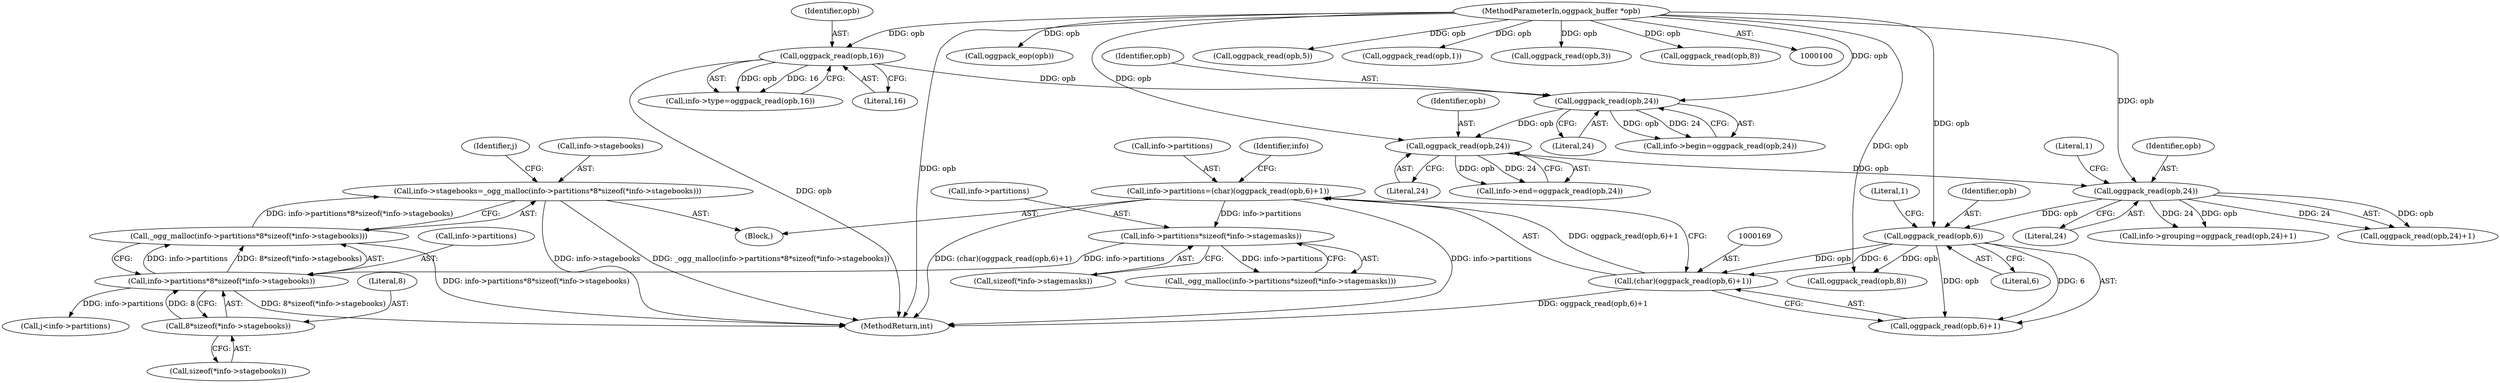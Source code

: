 digraph "0_Android_659030a2e80c38fb8da0a4eb68695349eec6778b_0@pointer" {
"1000207" [label="(Call,info->stagebooks=_ogg_malloc(info->partitions*8*sizeof(*info->stagebooks)))"];
"1000211" [label="(Call,_ogg_malloc(info->partitions*8*sizeof(*info->stagebooks)))"];
"1000212" [label="(Call,info->partitions*8*sizeof(*info->stagebooks))"];
"1000198" [label="(Call,info->partitions*sizeof(*info->stagemasks))"];
"1000164" [label="(Call,info->partitions=(char)(oggpack_read(opb,6)+1))"];
"1000168" [label="(Call,(char)(oggpack_read(opb,6)+1))"];
"1000171" [label="(Call,oggpack_read(opb,6))"];
"1000160" [label="(Call,oggpack_read(opb,24))"];
"1000152" [label="(Call,oggpack_read(opb,24))"];
"1000145" [label="(Call,oggpack_read(opb,24))"];
"1000125" [label="(Call,oggpack_read(opb,16))"];
"1000103" [label="(MethodParameterIn,oggpack_buffer *opb)"];
"1000216" [label="(Call,8*sizeof(*info->stagebooks))"];
"1000121" [label="(Call,info->type=oggpack_read(opb,16))"];
"1000160" [label="(Call,oggpack_read(opb,24))"];
"1000346" [label="(Call,oggpack_eop(opb))"];
"1000208" [label="(Call,info->stagebooks)"];
"1000104" [label="(Block,)"];
"1000153" [label="(Identifier,opb)"];
"1000126" [label="(Identifier,opb)"];
"1000211" [label="(Call,_ogg_malloc(info->partitions*8*sizeof(*info->stagebooks)))"];
"1000216" [label="(Call,8*sizeof(*info->stagebooks))"];
"1000225" [label="(Identifier,j)"];
"1000148" [label="(Call,info->end=oggpack_read(opb,24))"];
"1000147" [label="(Literal,24)"];
"1000172" [label="(Identifier,opb)"];
"1000145" [label="(Call,oggpack_read(opb,24))"];
"1000177" [label="(Identifier,info)"];
"1000218" [label="(Call,sizeof(*info->stagebooks))"];
"1000103" [label="(MethodParameterIn,oggpack_buffer *opb)"];
"1000146" [label="(Identifier,opb)"];
"1000164" [label="(Call,info->partitions=(char)(oggpack_read(opb,6)+1))"];
"1000168" [label="(Call,(char)(oggpack_read(opb,6)+1))"];
"1000162" [label="(Literal,24)"];
"1000171" [label="(Call,oggpack_read(opb,6))"];
"1000202" [label="(Call,sizeof(*info->stagemasks))"];
"1000248" [label="(Call,oggpack_read(opb,5))"];
"1000242" [label="(Call,oggpack_read(opb,1))"];
"1000198" [label="(Call,info->partitions*sizeof(*info->stagemasks))"];
"1000238" [label="(Call,oggpack_read(opb,3))"];
"1000161" [label="(Identifier,opb)"];
"1000356" [label="(MethodReturn,int)"];
"1000199" [label="(Call,info->partitions)"];
"1000212" [label="(Call,info->partitions*8*sizeof(*info->stagebooks))"];
"1000174" [label="(Literal,1)"];
"1000227" [label="(Call,j<info->partitions)"];
"1000197" [label="(Call,_ogg_malloc(info->partitions*sizeof(*info->stagemasks)))"];
"1000181" [label="(Call,oggpack_read(opb,8))"];
"1000159" [label="(Call,oggpack_read(opb,24)+1)"];
"1000213" [label="(Call,info->partitions)"];
"1000163" [label="(Literal,1)"];
"1000154" [label="(Literal,24)"];
"1000155" [label="(Call,info->grouping=oggpack_read(opb,24)+1)"];
"1000127" [label="(Literal,16)"];
"1000217" [label="(Literal,8)"];
"1000152" [label="(Call,oggpack_read(opb,24))"];
"1000141" [label="(Call,info->begin=oggpack_read(opb,24))"];
"1000297" [label="(Call,oggpack_read(opb,8))"];
"1000165" [label="(Call,info->partitions)"];
"1000125" [label="(Call,oggpack_read(opb,16))"];
"1000170" [label="(Call,oggpack_read(opb,6)+1)"];
"1000173" [label="(Literal,6)"];
"1000207" [label="(Call,info->stagebooks=_ogg_malloc(info->partitions*8*sizeof(*info->stagebooks)))"];
"1000207" -> "1000104"  [label="AST: "];
"1000207" -> "1000211"  [label="CFG: "];
"1000208" -> "1000207"  [label="AST: "];
"1000211" -> "1000207"  [label="AST: "];
"1000225" -> "1000207"  [label="CFG: "];
"1000207" -> "1000356"  [label="DDG: info->stagebooks"];
"1000207" -> "1000356"  [label="DDG: _ogg_malloc(info->partitions*8*sizeof(*info->stagebooks))"];
"1000211" -> "1000207"  [label="DDG: info->partitions*8*sizeof(*info->stagebooks)"];
"1000211" -> "1000212"  [label="CFG: "];
"1000212" -> "1000211"  [label="AST: "];
"1000211" -> "1000356"  [label="DDG: info->partitions*8*sizeof(*info->stagebooks)"];
"1000212" -> "1000211"  [label="DDG: info->partitions"];
"1000212" -> "1000211"  [label="DDG: 8*sizeof(*info->stagebooks)"];
"1000212" -> "1000216"  [label="CFG: "];
"1000213" -> "1000212"  [label="AST: "];
"1000216" -> "1000212"  [label="AST: "];
"1000212" -> "1000356"  [label="DDG: 8*sizeof(*info->stagebooks)"];
"1000198" -> "1000212"  [label="DDG: info->partitions"];
"1000216" -> "1000212"  [label="DDG: 8"];
"1000212" -> "1000227"  [label="DDG: info->partitions"];
"1000198" -> "1000197"  [label="AST: "];
"1000198" -> "1000202"  [label="CFG: "];
"1000199" -> "1000198"  [label="AST: "];
"1000202" -> "1000198"  [label="AST: "];
"1000197" -> "1000198"  [label="CFG: "];
"1000198" -> "1000197"  [label="DDG: info->partitions"];
"1000164" -> "1000198"  [label="DDG: info->partitions"];
"1000164" -> "1000104"  [label="AST: "];
"1000164" -> "1000168"  [label="CFG: "];
"1000165" -> "1000164"  [label="AST: "];
"1000168" -> "1000164"  [label="AST: "];
"1000177" -> "1000164"  [label="CFG: "];
"1000164" -> "1000356"  [label="DDG: (char)(oggpack_read(opb,6)+1)"];
"1000164" -> "1000356"  [label="DDG: info->partitions"];
"1000168" -> "1000164"  [label="DDG: oggpack_read(opb,6)+1"];
"1000168" -> "1000170"  [label="CFG: "];
"1000169" -> "1000168"  [label="AST: "];
"1000170" -> "1000168"  [label="AST: "];
"1000168" -> "1000356"  [label="DDG: oggpack_read(opb,6)+1"];
"1000171" -> "1000168"  [label="DDG: opb"];
"1000171" -> "1000168"  [label="DDG: 6"];
"1000171" -> "1000170"  [label="AST: "];
"1000171" -> "1000173"  [label="CFG: "];
"1000172" -> "1000171"  [label="AST: "];
"1000173" -> "1000171"  [label="AST: "];
"1000174" -> "1000171"  [label="CFG: "];
"1000171" -> "1000170"  [label="DDG: opb"];
"1000171" -> "1000170"  [label="DDG: 6"];
"1000160" -> "1000171"  [label="DDG: opb"];
"1000103" -> "1000171"  [label="DDG: opb"];
"1000171" -> "1000181"  [label="DDG: opb"];
"1000160" -> "1000159"  [label="AST: "];
"1000160" -> "1000162"  [label="CFG: "];
"1000161" -> "1000160"  [label="AST: "];
"1000162" -> "1000160"  [label="AST: "];
"1000163" -> "1000160"  [label="CFG: "];
"1000160" -> "1000155"  [label="DDG: opb"];
"1000160" -> "1000155"  [label="DDG: 24"];
"1000160" -> "1000159"  [label="DDG: opb"];
"1000160" -> "1000159"  [label="DDG: 24"];
"1000152" -> "1000160"  [label="DDG: opb"];
"1000103" -> "1000160"  [label="DDG: opb"];
"1000152" -> "1000148"  [label="AST: "];
"1000152" -> "1000154"  [label="CFG: "];
"1000153" -> "1000152"  [label="AST: "];
"1000154" -> "1000152"  [label="AST: "];
"1000148" -> "1000152"  [label="CFG: "];
"1000152" -> "1000148"  [label="DDG: opb"];
"1000152" -> "1000148"  [label="DDG: 24"];
"1000145" -> "1000152"  [label="DDG: opb"];
"1000103" -> "1000152"  [label="DDG: opb"];
"1000145" -> "1000141"  [label="AST: "];
"1000145" -> "1000147"  [label="CFG: "];
"1000146" -> "1000145"  [label="AST: "];
"1000147" -> "1000145"  [label="AST: "];
"1000141" -> "1000145"  [label="CFG: "];
"1000145" -> "1000141"  [label="DDG: opb"];
"1000145" -> "1000141"  [label="DDG: 24"];
"1000125" -> "1000145"  [label="DDG: opb"];
"1000103" -> "1000145"  [label="DDG: opb"];
"1000125" -> "1000121"  [label="AST: "];
"1000125" -> "1000127"  [label="CFG: "];
"1000126" -> "1000125"  [label="AST: "];
"1000127" -> "1000125"  [label="AST: "];
"1000121" -> "1000125"  [label="CFG: "];
"1000125" -> "1000356"  [label="DDG: opb"];
"1000125" -> "1000121"  [label="DDG: opb"];
"1000125" -> "1000121"  [label="DDG: 16"];
"1000103" -> "1000125"  [label="DDG: opb"];
"1000103" -> "1000100"  [label="AST: "];
"1000103" -> "1000356"  [label="DDG: opb"];
"1000103" -> "1000181"  [label="DDG: opb"];
"1000103" -> "1000238"  [label="DDG: opb"];
"1000103" -> "1000242"  [label="DDG: opb"];
"1000103" -> "1000248"  [label="DDG: opb"];
"1000103" -> "1000297"  [label="DDG: opb"];
"1000103" -> "1000346"  [label="DDG: opb"];
"1000216" -> "1000218"  [label="CFG: "];
"1000217" -> "1000216"  [label="AST: "];
"1000218" -> "1000216"  [label="AST: "];
}

